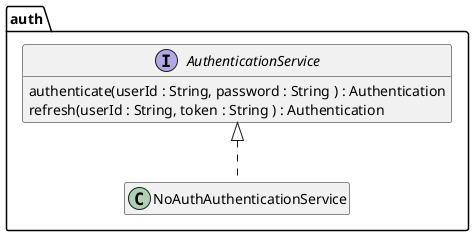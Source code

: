 @startuml Ebene3.png
hide empty members

package auth {
    interface AuthenticationService {
        authenticate(userId : String, password : String ) : Authentication
        refresh(userId : String, token : String ) : Authentication
    }

    class NoAuthAuthenticationService {
    }
    AuthenticationService <|.. NoAuthAuthenticationService
}
@enduml
